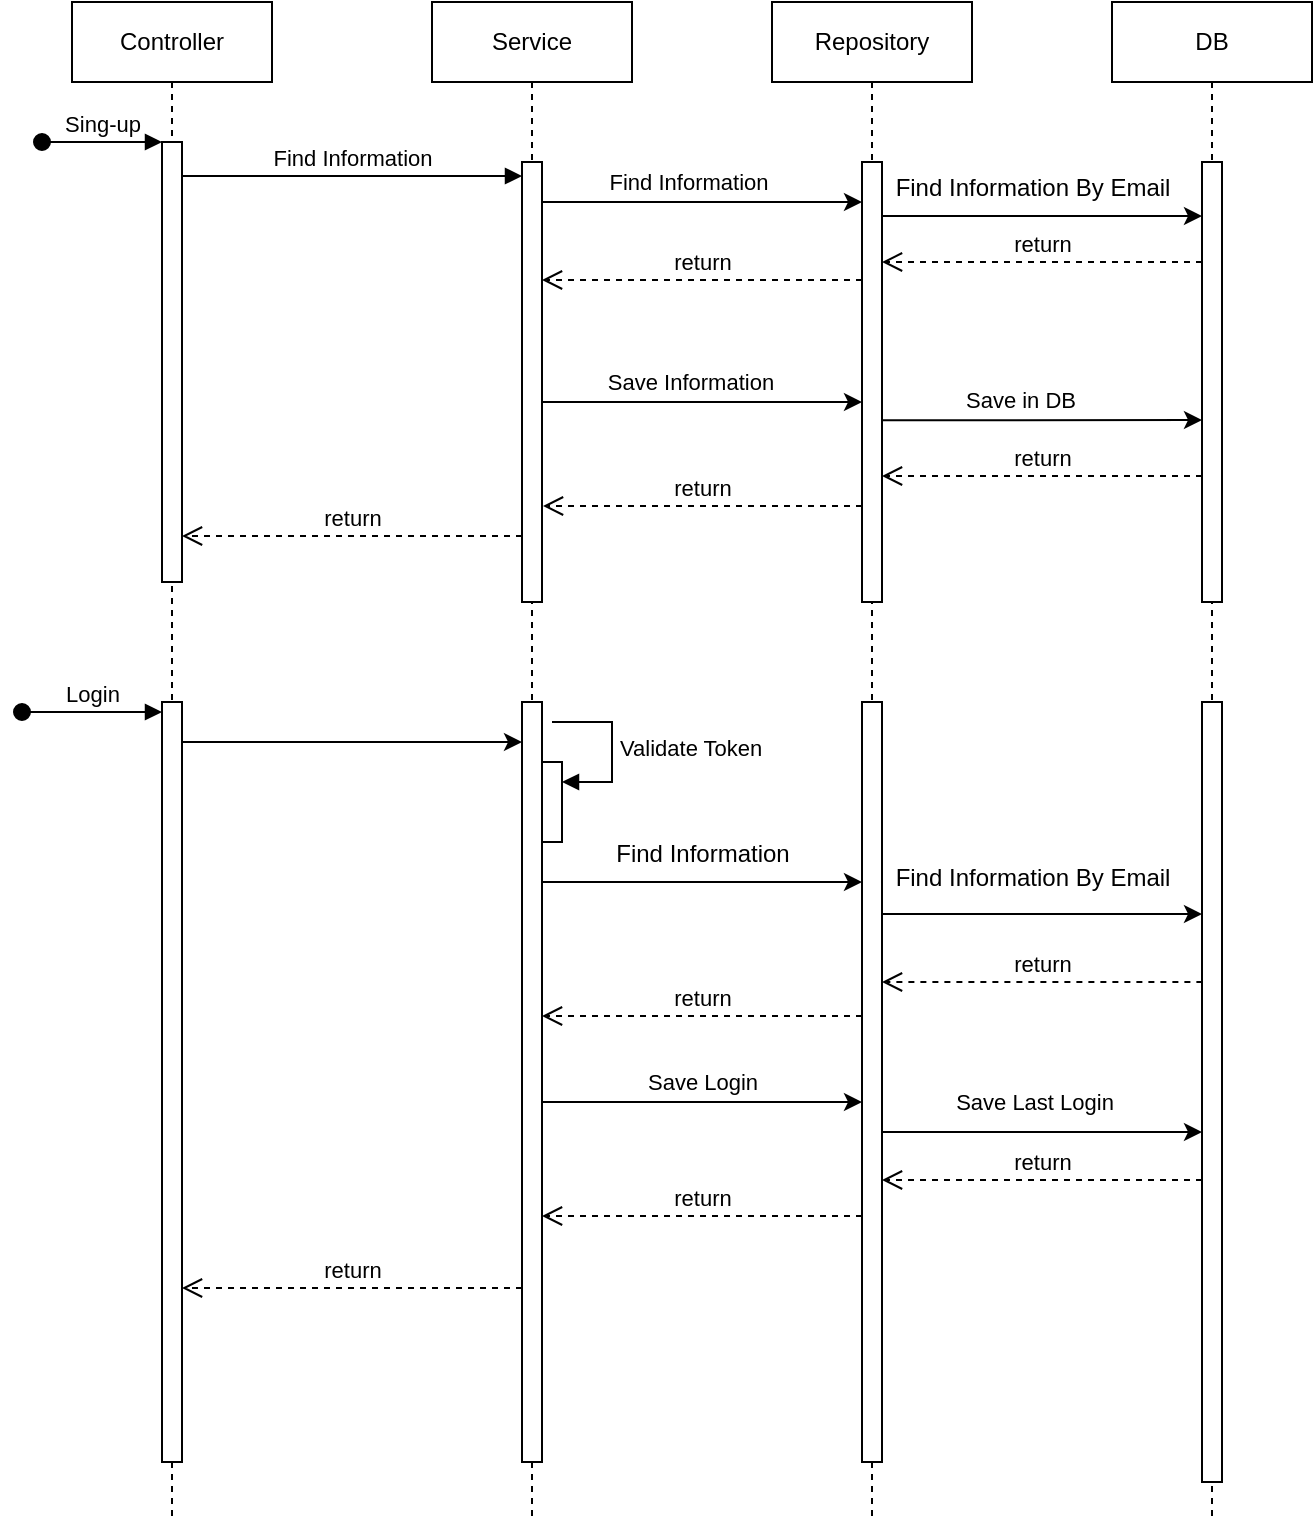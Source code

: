 <mxfile version="22.0.8" type="device">
  <diagram name="Page-1" id="2YBvvXClWsGukQMizWep">
    <mxGraphModel dx="823" dy="474" grid="1" gridSize="10" guides="1" tooltips="1" connect="1" arrows="1" fold="1" page="1" pageScale="1" pageWidth="850" pageHeight="1100" math="0" shadow="0">
      <root>
        <mxCell id="0" />
        <mxCell id="1" parent="0" />
        <mxCell id="aM9ryv3xv72pqoxQDRHE-1" value="Controller" style="shape=umlLifeline;perimeter=lifelinePerimeter;whiteSpace=wrap;html=1;container=0;dropTarget=0;collapsible=0;recursiveResize=0;outlineConnect=0;portConstraint=eastwest;newEdgeStyle={&quot;edgeStyle&quot;:&quot;elbowEdgeStyle&quot;,&quot;elbow&quot;:&quot;vertical&quot;,&quot;curved&quot;:0,&quot;rounded&quot;:0};" parent="1" vertex="1">
          <mxGeometry x="40" y="40" width="100" height="760" as="geometry" />
        </mxCell>
        <mxCell id="aM9ryv3xv72pqoxQDRHE-2" value="" style="html=1;points=[];perimeter=orthogonalPerimeter;outlineConnect=0;targetShapes=umlLifeline;portConstraint=eastwest;newEdgeStyle={&quot;edgeStyle&quot;:&quot;elbowEdgeStyle&quot;,&quot;elbow&quot;:&quot;vertical&quot;,&quot;curved&quot;:0,&quot;rounded&quot;:0};" parent="aM9ryv3xv72pqoxQDRHE-1" vertex="1">
          <mxGeometry x="45" y="70" width="10" height="220" as="geometry" />
        </mxCell>
        <mxCell id="aM9ryv3xv72pqoxQDRHE-3" value="Sing-up" style="html=1;verticalAlign=bottom;startArrow=oval;endArrow=block;startSize=8;edgeStyle=elbowEdgeStyle;elbow=vertical;curved=0;rounded=0;" parent="aM9ryv3xv72pqoxQDRHE-1" target="aM9ryv3xv72pqoxQDRHE-2" edge="1">
          <mxGeometry relative="1" as="geometry">
            <mxPoint x="-15" y="70" as="sourcePoint" />
          </mxGeometry>
        </mxCell>
        <mxCell id="4unmLuzfEDArjYHm2cVm-31" value="" style="html=1;points=[[0,0,0,0,5],[0,1,0,0,-5],[1,0,0,0,5],[1,1,0,0,-5]];perimeter=orthogonalPerimeter;outlineConnect=0;targetShapes=umlLifeline;portConstraint=eastwest;newEdgeStyle={&quot;curved&quot;:0,&quot;rounded&quot;:0};" vertex="1" parent="aM9ryv3xv72pqoxQDRHE-1">
          <mxGeometry x="45" y="350" width="10" height="380" as="geometry" />
        </mxCell>
        <mxCell id="4unmLuzfEDArjYHm2cVm-32" value="Login" style="html=1;verticalAlign=bottom;startArrow=oval;endArrow=block;startSize=8;curved=0;rounded=0;entryX=0;entryY=0;entryDx=0;entryDy=5;" edge="1" target="4unmLuzfEDArjYHm2cVm-31" parent="aM9ryv3xv72pqoxQDRHE-1">
          <mxGeometry relative="1" as="geometry">
            <mxPoint x="-25" y="355" as="sourcePoint" />
          </mxGeometry>
        </mxCell>
        <mxCell id="aM9ryv3xv72pqoxQDRHE-5" value="Service" style="shape=umlLifeline;perimeter=lifelinePerimeter;whiteSpace=wrap;html=1;container=0;dropTarget=0;collapsible=0;recursiveResize=0;outlineConnect=0;portConstraint=eastwest;newEdgeStyle={&quot;edgeStyle&quot;:&quot;elbowEdgeStyle&quot;,&quot;elbow&quot;:&quot;vertical&quot;,&quot;curved&quot;:0,&quot;rounded&quot;:0};" parent="1" vertex="1">
          <mxGeometry x="220" y="40" width="100" height="760" as="geometry" />
        </mxCell>
        <mxCell id="aM9ryv3xv72pqoxQDRHE-6" value="" style="html=1;points=[];perimeter=orthogonalPerimeter;outlineConnect=0;targetShapes=umlLifeline;portConstraint=eastwest;newEdgeStyle={&quot;edgeStyle&quot;:&quot;elbowEdgeStyle&quot;,&quot;elbow&quot;:&quot;vertical&quot;,&quot;curved&quot;:0,&quot;rounded&quot;:0};" parent="aM9ryv3xv72pqoxQDRHE-5" vertex="1">
          <mxGeometry x="45" y="80" width="10" height="220" as="geometry" />
        </mxCell>
        <mxCell id="4unmLuzfEDArjYHm2cVm-33" value="" style="html=1;points=[[0,0,0,0,5],[0,1,0,0,-5],[1,0,0,0,5],[1,1,0,0,-5]];perimeter=orthogonalPerimeter;outlineConnect=0;targetShapes=umlLifeline;portConstraint=eastwest;newEdgeStyle={&quot;curved&quot;:0,&quot;rounded&quot;:0};" vertex="1" parent="aM9ryv3xv72pqoxQDRHE-5">
          <mxGeometry x="45" y="350" width="10" height="380" as="geometry" />
        </mxCell>
        <mxCell id="4unmLuzfEDArjYHm2cVm-49" value="" style="html=1;points=[[0,0,0,0,5],[0,1,0,0,-5],[1,0,0,0,5],[1,1,0,0,-5]];perimeter=orthogonalPerimeter;outlineConnect=0;targetShapes=umlLifeline;portConstraint=eastwest;newEdgeStyle={&quot;curved&quot;:0,&quot;rounded&quot;:0};" vertex="1" parent="aM9ryv3xv72pqoxQDRHE-5">
          <mxGeometry x="55" y="380" width="10" height="40" as="geometry" />
        </mxCell>
        <mxCell id="4unmLuzfEDArjYHm2cVm-50" value="Validate Token" style="html=1;align=left;spacingLeft=2;endArrow=block;rounded=0;edgeStyle=orthogonalEdgeStyle;curved=0;rounded=0;" edge="1" target="4unmLuzfEDArjYHm2cVm-49" parent="aM9ryv3xv72pqoxQDRHE-5">
          <mxGeometry relative="1" as="geometry">
            <mxPoint x="60" y="360" as="sourcePoint" />
            <Array as="points">
              <mxPoint x="90" y="390" />
            </Array>
          </mxGeometry>
        </mxCell>
        <mxCell id="aM9ryv3xv72pqoxQDRHE-7" value="Find Information" style="html=1;verticalAlign=bottom;endArrow=block;edgeStyle=elbowEdgeStyle;elbow=horizontal;curved=0;rounded=0;" parent="1" edge="1">
          <mxGeometry relative="1" as="geometry">
            <mxPoint x="95" y="127" as="sourcePoint" />
            <Array as="points">
              <mxPoint x="180" y="127" />
            </Array>
            <mxPoint x="265" y="127" as="targetPoint" />
            <mxPoint as="offset" />
          </mxGeometry>
        </mxCell>
        <mxCell id="aM9ryv3xv72pqoxQDRHE-8" value="return" style="html=1;verticalAlign=bottom;endArrow=open;dashed=1;endSize=8;edgeStyle=elbowEdgeStyle;elbow=vertical;curved=0;rounded=0;" parent="1" edge="1">
          <mxGeometry relative="1" as="geometry">
            <mxPoint x="95" y="307" as="targetPoint" />
            <Array as="points">
              <mxPoint x="190" y="307" />
            </Array>
            <mxPoint x="265" y="307" as="sourcePoint" />
          </mxGeometry>
        </mxCell>
        <mxCell id="4unmLuzfEDArjYHm2cVm-1" value="Repository" style="shape=umlLifeline;perimeter=lifelinePerimeter;whiteSpace=wrap;html=1;container=0;dropTarget=0;collapsible=0;recursiveResize=0;outlineConnect=0;portConstraint=eastwest;newEdgeStyle={&quot;edgeStyle&quot;:&quot;elbowEdgeStyle&quot;,&quot;elbow&quot;:&quot;vertical&quot;,&quot;curved&quot;:0,&quot;rounded&quot;:0};" vertex="1" parent="1">
          <mxGeometry x="390" y="40" width="100" height="760" as="geometry" />
        </mxCell>
        <mxCell id="4unmLuzfEDArjYHm2cVm-2" value="" style="html=1;points=[];perimeter=orthogonalPerimeter;outlineConnect=0;targetShapes=umlLifeline;portConstraint=eastwest;newEdgeStyle={&quot;edgeStyle&quot;:&quot;elbowEdgeStyle&quot;,&quot;elbow&quot;:&quot;vertical&quot;,&quot;curved&quot;:0,&quot;rounded&quot;:0};" vertex="1" parent="4unmLuzfEDArjYHm2cVm-1">
          <mxGeometry x="45" y="80" width="10" height="220" as="geometry" />
        </mxCell>
        <mxCell id="4unmLuzfEDArjYHm2cVm-41" value="" style="html=1;points=[[0,0,0,0,5],[0,1,0,0,-5],[1,0,0,0,5],[1,1,0,0,-5]];perimeter=orthogonalPerimeter;outlineConnect=0;targetShapes=umlLifeline;portConstraint=eastwest;newEdgeStyle={&quot;curved&quot;:0,&quot;rounded&quot;:0};" vertex="1" parent="4unmLuzfEDArjYHm2cVm-1">
          <mxGeometry x="45" y="350" width="10" height="380" as="geometry" />
        </mxCell>
        <mxCell id="4unmLuzfEDArjYHm2cVm-3" value="DB" style="shape=umlLifeline;perimeter=lifelinePerimeter;whiteSpace=wrap;html=1;container=0;dropTarget=0;collapsible=0;recursiveResize=0;outlineConnect=0;portConstraint=eastwest;newEdgeStyle={&quot;edgeStyle&quot;:&quot;elbowEdgeStyle&quot;,&quot;elbow&quot;:&quot;vertical&quot;,&quot;curved&quot;:0,&quot;rounded&quot;:0};" vertex="1" parent="1">
          <mxGeometry x="560" y="40" width="100" height="760" as="geometry" />
        </mxCell>
        <mxCell id="4unmLuzfEDArjYHm2cVm-4" value="" style="html=1;points=[];perimeter=orthogonalPerimeter;outlineConnect=0;targetShapes=umlLifeline;portConstraint=eastwest;newEdgeStyle={&quot;edgeStyle&quot;:&quot;elbowEdgeStyle&quot;,&quot;elbow&quot;:&quot;vertical&quot;,&quot;curved&quot;:0,&quot;rounded&quot;:0};" vertex="1" parent="4unmLuzfEDArjYHm2cVm-3">
          <mxGeometry x="45" y="80" width="10" height="220" as="geometry" />
        </mxCell>
        <mxCell id="4unmLuzfEDArjYHm2cVm-43" value="" style="html=1;points=[[0,0,0,0,5],[0,1,0,0,-5],[1,0,0,0,5],[1,1,0,0,-5]];perimeter=orthogonalPerimeter;outlineConnect=0;targetShapes=umlLifeline;portConstraint=eastwest;newEdgeStyle={&quot;curved&quot;:0,&quot;rounded&quot;:0};" vertex="1" parent="4unmLuzfEDArjYHm2cVm-3">
          <mxGeometry x="45" y="350" width="10" height="390" as="geometry" />
        </mxCell>
        <mxCell id="4unmLuzfEDArjYHm2cVm-17" style="edgeStyle=elbowEdgeStyle;rounded=0;orthogonalLoop=1;jettySize=auto;html=1;elbow=vertical;curved=0;" edge="1" parent="1" target="4unmLuzfEDArjYHm2cVm-2">
          <mxGeometry relative="1" as="geometry">
            <mxPoint x="275" y="140.005" as="sourcePoint" />
            <mxPoint x="420" y="140" as="targetPoint" />
          </mxGeometry>
        </mxCell>
        <mxCell id="4unmLuzfEDArjYHm2cVm-18" value="Find Information" style="edgeLabel;html=1;align=center;verticalAlign=middle;resizable=0;points=[];" vertex="1" connectable="0" parent="4unmLuzfEDArjYHm2cVm-17">
          <mxGeometry x="0.132" relative="1" as="geometry">
            <mxPoint x="-18" y="-10" as="offset" />
          </mxGeometry>
        </mxCell>
        <mxCell id="4unmLuzfEDArjYHm2cVm-19" value="return" style="html=1;verticalAlign=bottom;endArrow=open;dashed=1;endSize=8;curved=0;rounded=0;" edge="1" parent="1" source="4unmLuzfEDArjYHm2cVm-2">
          <mxGeometry relative="1" as="geometry">
            <mxPoint x="410" y="179" as="sourcePoint" />
            <mxPoint x="275" y="179" as="targetPoint" />
            <Array as="points">
              <mxPoint x="350" y="179" />
            </Array>
          </mxGeometry>
        </mxCell>
        <mxCell id="4unmLuzfEDArjYHm2cVm-20" style="edgeStyle=elbowEdgeStyle;rounded=0;orthogonalLoop=1;jettySize=auto;html=1;elbow=vertical;curved=0;" edge="1" parent="1" target="4unmLuzfEDArjYHm2cVm-4">
          <mxGeometry relative="1" as="geometry">
            <mxPoint x="445" y="147.005" as="sourcePoint" />
            <mxPoint x="610" y="147" as="targetPoint" />
          </mxGeometry>
        </mxCell>
        <mxCell id="4unmLuzfEDArjYHm2cVm-21" value="return" style="html=1;verticalAlign=bottom;endArrow=open;dashed=1;endSize=8;curved=0;rounded=0;" edge="1" parent="1" target="4unmLuzfEDArjYHm2cVm-2">
          <mxGeometry relative="1" as="geometry">
            <mxPoint x="605" y="170" as="sourcePoint" />
            <mxPoint x="480" y="170" as="targetPoint" />
            <Array as="points">
              <mxPoint x="520" y="170" />
            </Array>
          </mxGeometry>
        </mxCell>
        <mxCell id="4unmLuzfEDArjYHm2cVm-22" value="Find Information By Email" style="text;html=1;align=center;verticalAlign=middle;resizable=0;points=[];autosize=1;strokeColor=none;fillColor=none;" vertex="1" parent="1">
          <mxGeometry x="440" y="118" width="160" height="30" as="geometry" />
        </mxCell>
        <mxCell id="4unmLuzfEDArjYHm2cVm-23" style="edgeStyle=elbowEdgeStyle;rounded=0;orthogonalLoop=1;jettySize=auto;html=1;elbow=vertical;curved=0;" edge="1" parent="1" target="4unmLuzfEDArjYHm2cVm-2">
          <mxGeometry relative="1" as="geometry">
            <mxPoint x="275.5" y="240.005" as="sourcePoint" />
            <mxPoint x="410" y="240" as="targetPoint" />
          </mxGeometry>
        </mxCell>
        <mxCell id="4unmLuzfEDArjYHm2cVm-24" value="Save Information" style="edgeLabel;html=1;align=center;verticalAlign=middle;resizable=0;points=[];" vertex="1" connectable="0" parent="4unmLuzfEDArjYHm2cVm-23">
          <mxGeometry x="-0.284" y="1" relative="1" as="geometry">
            <mxPoint x="16" y="-9" as="offset" />
          </mxGeometry>
        </mxCell>
        <mxCell id="4unmLuzfEDArjYHm2cVm-25" style="edgeStyle=elbowEdgeStyle;rounded=0;orthogonalLoop=1;jettySize=auto;html=1;elbow=vertical;curved=0;" edge="1" parent="1">
          <mxGeometry relative="1" as="geometry">
            <mxPoint x="445" y="249.138" as="sourcePoint" />
            <mxPoint x="605" y="249.138" as="targetPoint" />
          </mxGeometry>
        </mxCell>
        <mxCell id="4unmLuzfEDArjYHm2cVm-26" value="Save in DB" style="edgeLabel;html=1;align=center;verticalAlign=middle;resizable=0;points=[];" vertex="1" connectable="0" parent="4unmLuzfEDArjYHm2cVm-25">
          <mxGeometry x="-0.16" relative="1" as="geometry">
            <mxPoint x="1" y="-10" as="offset" />
          </mxGeometry>
        </mxCell>
        <mxCell id="4unmLuzfEDArjYHm2cVm-27" value="return" style="html=1;verticalAlign=bottom;endArrow=open;dashed=1;endSize=8;curved=0;rounded=0;" edge="1" parent="1">
          <mxGeometry relative="1" as="geometry">
            <mxPoint x="605" y="277" as="sourcePoint" />
            <mxPoint x="445" y="277" as="targetPoint" />
          </mxGeometry>
        </mxCell>
        <mxCell id="4unmLuzfEDArjYHm2cVm-28" value="return" style="html=1;verticalAlign=bottom;endArrow=open;dashed=1;endSize=8;curved=0;rounded=0;" edge="1" parent="1" source="4unmLuzfEDArjYHm2cVm-2">
          <mxGeometry relative="1" as="geometry">
            <mxPoint x="370" y="300" as="sourcePoint" />
            <mxPoint x="275.5" y="292" as="targetPoint" />
          </mxGeometry>
        </mxCell>
        <mxCell id="4unmLuzfEDArjYHm2cVm-34" value="" style="edgeStyle=orthogonalEdgeStyle;rounded=0;orthogonalLoop=1;jettySize=auto;html=1;curved=0;" edge="1" parent="1" source="4unmLuzfEDArjYHm2cVm-31" target="4unmLuzfEDArjYHm2cVm-33">
          <mxGeometry relative="1" as="geometry">
            <Array as="points">
              <mxPoint x="180" y="410" />
              <mxPoint x="180" y="410" />
            </Array>
          </mxGeometry>
        </mxCell>
        <mxCell id="4unmLuzfEDArjYHm2cVm-44" style="edgeStyle=orthogonalEdgeStyle;rounded=0;orthogonalLoop=1;jettySize=auto;html=1;curved=0;" edge="1" parent="1">
          <mxGeometry relative="1" as="geometry">
            <mxPoint x="445" y="496" as="sourcePoint" />
            <mxPoint x="605" y="496" as="targetPoint" />
            <Array as="points" />
          </mxGeometry>
        </mxCell>
        <mxCell id="4unmLuzfEDArjYHm2cVm-45" style="edgeStyle=orthogonalEdgeStyle;rounded=0;orthogonalLoop=1;jettySize=auto;html=1;curved=0;" edge="1" parent="1">
          <mxGeometry relative="1" as="geometry">
            <mxPoint x="275" y="480" as="sourcePoint" />
            <mxPoint x="435" y="480" as="targetPoint" />
          </mxGeometry>
        </mxCell>
        <mxCell id="4unmLuzfEDArjYHm2cVm-47" value="Find Information" style="text;html=1;align=center;verticalAlign=middle;resizable=0;points=[];autosize=1;strokeColor=none;fillColor=none;" vertex="1" parent="1">
          <mxGeometry x="300" y="451" width="110" height="30" as="geometry" />
        </mxCell>
        <mxCell id="4unmLuzfEDArjYHm2cVm-48" value="Find Information By Email" style="text;html=1;align=center;verticalAlign=middle;resizable=0;points=[];autosize=1;strokeColor=none;fillColor=none;" vertex="1" parent="1">
          <mxGeometry x="440" y="463" width="160" height="30" as="geometry" />
        </mxCell>
        <mxCell id="4unmLuzfEDArjYHm2cVm-52" value="return" style="html=1;verticalAlign=bottom;endArrow=open;dashed=1;endSize=8;curved=0;rounded=0;" edge="1" parent="1" target="4unmLuzfEDArjYHm2cVm-41">
          <mxGeometry relative="1" as="geometry">
            <mxPoint x="605.19" y="530" as="sourcePoint" />
            <mxPoint x="440.0" y="530" as="targetPoint" />
          </mxGeometry>
        </mxCell>
        <mxCell id="4unmLuzfEDArjYHm2cVm-53" value="return" style="html=1;verticalAlign=bottom;endArrow=open;dashed=1;endSize=8;curved=0;rounded=0;" edge="1" parent="1">
          <mxGeometry relative="1" as="geometry">
            <mxPoint x="435" y="547" as="sourcePoint" />
            <mxPoint x="275" y="547" as="targetPoint" />
            <Array as="points">
              <mxPoint x="310" y="547" />
            </Array>
          </mxGeometry>
        </mxCell>
        <mxCell id="4unmLuzfEDArjYHm2cVm-54" style="edgeStyle=orthogonalEdgeStyle;rounded=0;orthogonalLoop=1;jettySize=auto;html=1;curved=0;" edge="1" parent="1" source="4unmLuzfEDArjYHm2cVm-33" target="4unmLuzfEDArjYHm2cVm-41">
          <mxGeometry relative="1" as="geometry">
            <Array as="points">
              <mxPoint x="360" y="590" />
              <mxPoint x="360" y="590" />
            </Array>
          </mxGeometry>
        </mxCell>
        <mxCell id="4unmLuzfEDArjYHm2cVm-55" value="Save Login" style="edgeLabel;html=1;align=center;verticalAlign=middle;resizable=0;points=[];" vertex="1" connectable="0" parent="4unmLuzfEDArjYHm2cVm-54">
          <mxGeometry x="-0.035" y="2" relative="1" as="geometry">
            <mxPoint x="3" y="-8" as="offset" />
          </mxGeometry>
        </mxCell>
        <mxCell id="4unmLuzfEDArjYHm2cVm-56" style="edgeStyle=orthogonalEdgeStyle;rounded=0;orthogonalLoop=1;jettySize=auto;html=1;curved=0;" edge="1" parent="1">
          <mxGeometry relative="1" as="geometry">
            <mxPoint x="445" y="605" as="sourcePoint" />
            <mxPoint x="605" y="605" as="targetPoint" />
          </mxGeometry>
        </mxCell>
        <mxCell id="4unmLuzfEDArjYHm2cVm-57" value="Save Last Login" style="edgeLabel;html=1;align=center;verticalAlign=middle;resizable=0;points=[];" vertex="1" connectable="0" parent="4unmLuzfEDArjYHm2cVm-56">
          <mxGeometry x="-0.169" relative="1" as="geometry">
            <mxPoint x="9" y="-15" as="offset" />
          </mxGeometry>
        </mxCell>
        <mxCell id="4unmLuzfEDArjYHm2cVm-58" value="return" style="html=1;verticalAlign=bottom;endArrow=open;dashed=1;endSize=8;curved=0;rounded=0;" edge="1" parent="1">
          <mxGeometry relative="1" as="geometry">
            <mxPoint x="605" y="629" as="sourcePoint" />
            <mxPoint x="445" y="629" as="targetPoint" />
          </mxGeometry>
        </mxCell>
        <mxCell id="4unmLuzfEDArjYHm2cVm-59" value="return" style="html=1;verticalAlign=bottom;endArrow=open;dashed=1;endSize=8;curved=0;rounded=0;" edge="1" parent="1">
          <mxGeometry relative="1" as="geometry">
            <mxPoint x="435" y="647" as="sourcePoint" />
            <mxPoint x="275" y="647" as="targetPoint" />
          </mxGeometry>
        </mxCell>
        <mxCell id="4unmLuzfEDArjYHm2cVm-60" value="return" style="html=1;verticalAlign=bottom;endArrow=open;dashed=1;endSize=8;curved=0;rounded=0;" edge="1" parent="1">
          <mxGeometry relative="1" as="geometry">
            <mxPoint x="265" y="683" as="sourcePoint" />
            <mxPoint x="95" y="683" as="targetPoint" />
          </mxGeometry>
        </mxCell>
      </root>
    </mxGraphModel>
  </diagram>
</mxfile>
